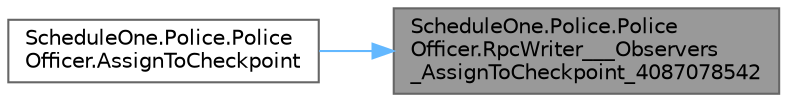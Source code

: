 digraph "ScheduleOne.Police.PoliceOfficer.RpcWriter___Observers_AssignToCheckpoint_4087078542"
{
 // LATEX_PDF_SIZE
  bgcolor="transparent";
  edge [fontname=Helvetica,fontsize=10,labelfontname=Helvetica,labelfontsize=10];
  node [fontname=Helvetica,fontsize=10,shape=box,height=0.2,width=0.4];
  rankdir="RL";
  Node1 [id="Node000001",label="ScheduleOne.Police.Police\lOfficer.RpcWriter___Observers\l_AssignToCheckpoint_4087078542",height=0.2,width=0.4,color="gray40", fillcolor="grey60", style="filled", fontcolor="black",tooltip="RPCs the writer observers assign to checkpoint 4087078542."];
  Node1 -> Node2 [id="edge1_Node000001_Node000002",dir="back",color="steelblue1",style="solid",tooltip=" "];
  Node2 [id="Node000002",label="ScheduleOne.Police.Police\lOfficer.AssignToCheckpoint",height=0.2,width=0.4,color="grey40", fillcolor="white", style="filled",URL="$class_schedule_one_1_1_police_1_1_police_officer.html#a80e75ea6f6a5d7ddf0d880ec04d63aaf",tooltip="Assigns to checkpoint."];
}
